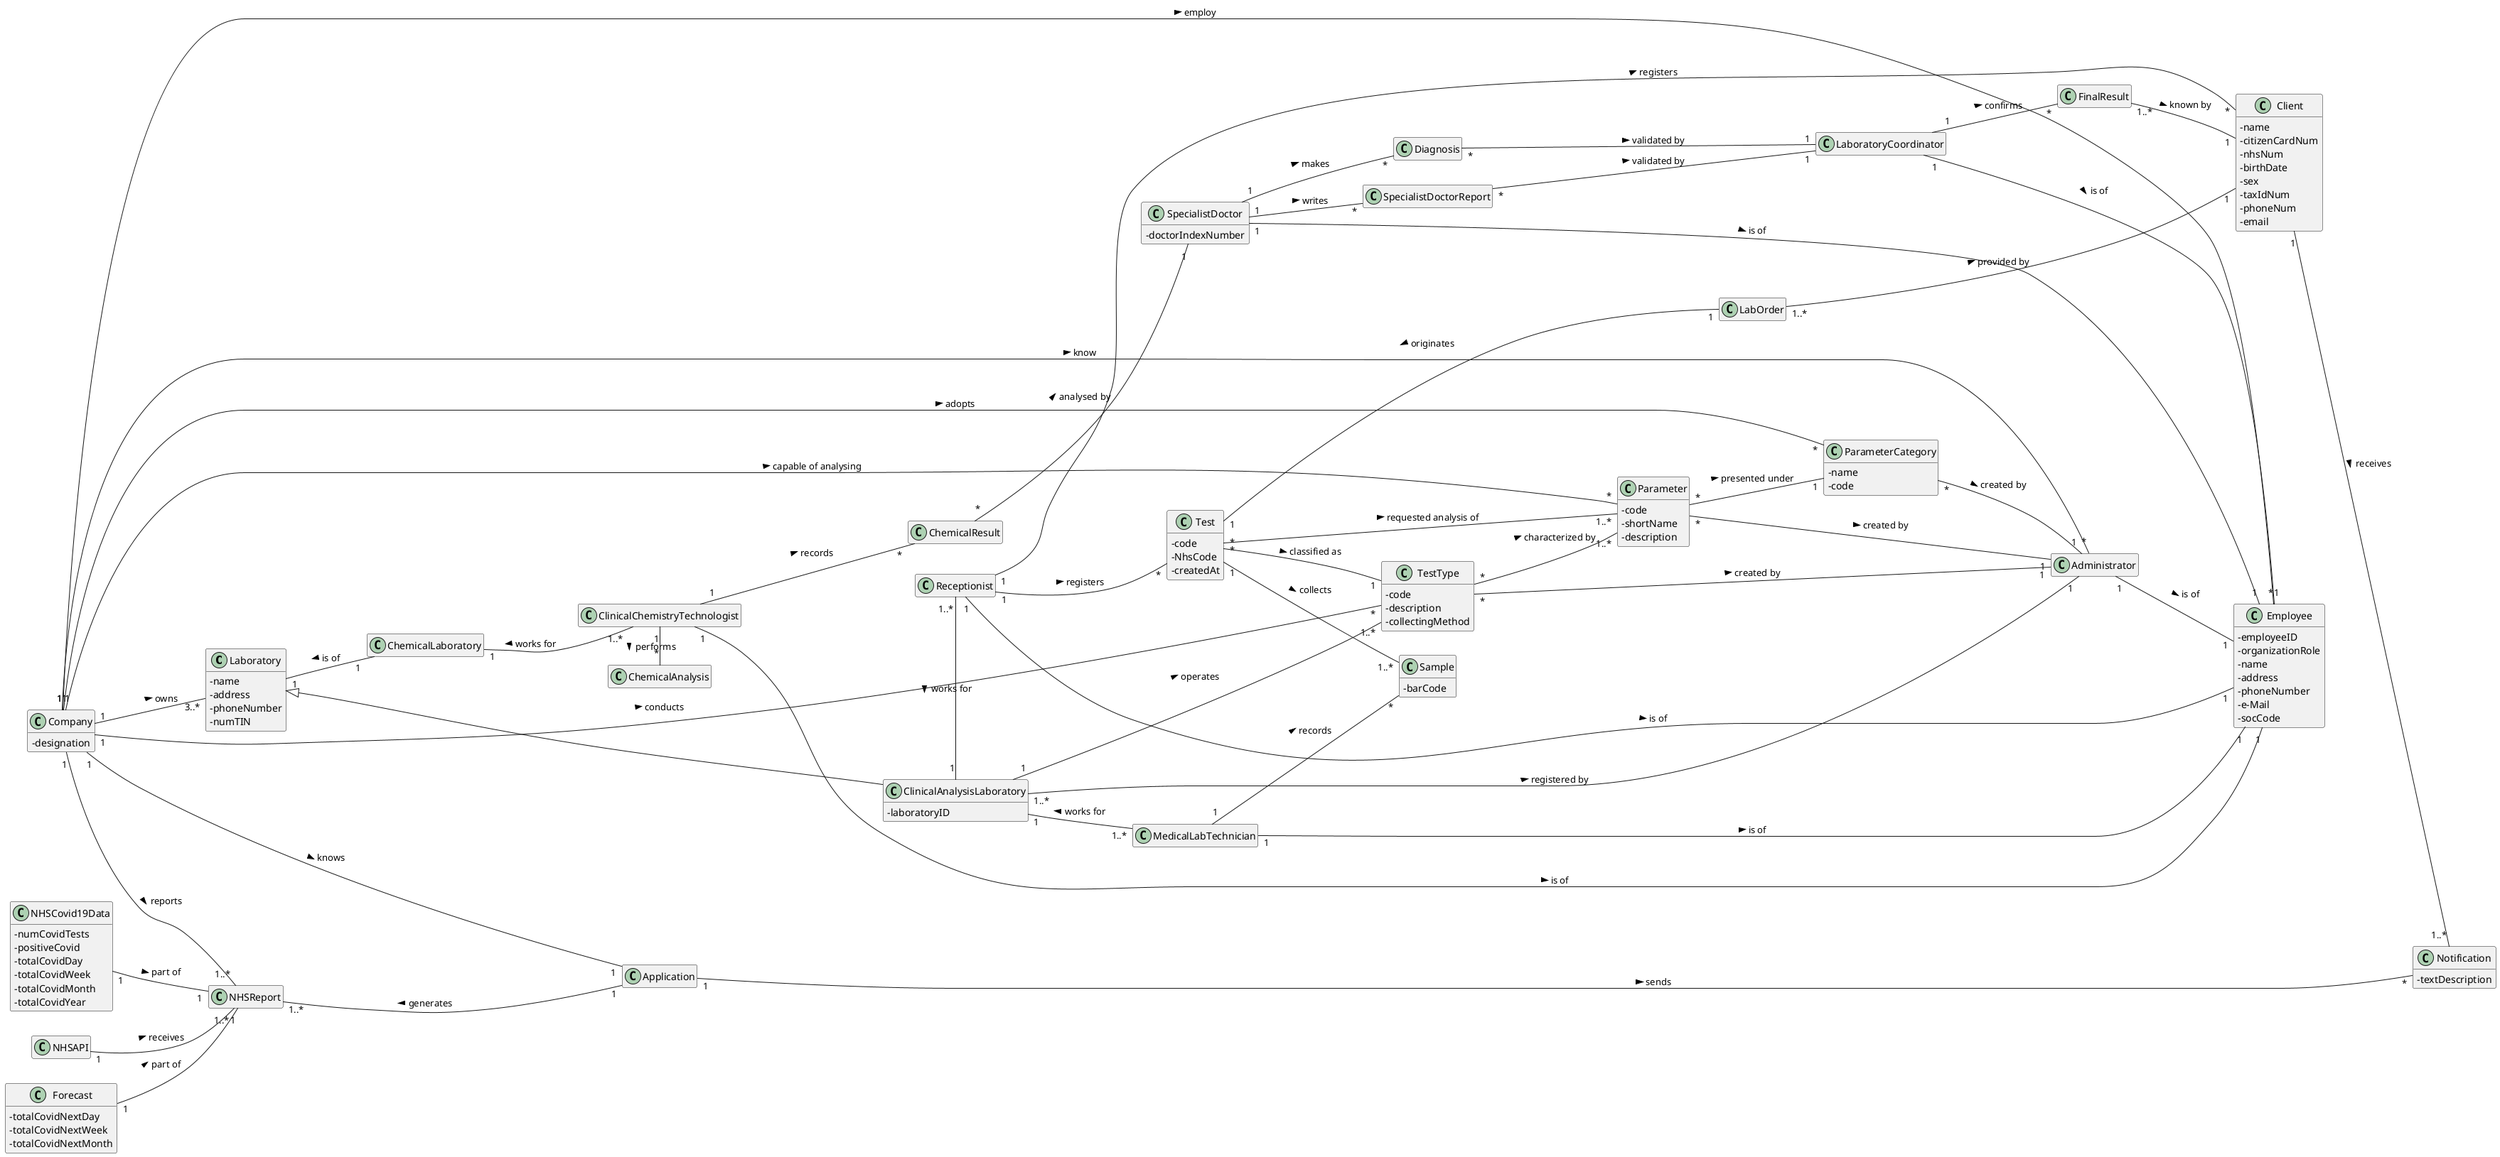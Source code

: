 @startuml

/'Adicionei Cliente <-> Resultado'/


skinparam classAttributeIconSize 0
hide empty methods
hide empty attributes
left to right direction

class Laboratory {
- name
- address
- phoneNumber
- numTIN
}

class Employee {
- employeeID
- organizationRole
- name
- address
- phoneNumber
- e-Mail
- socCode
}

class Test {
- code
- NhsCode
- createdAt
}

class Sample{
- barCode
}

class FinalResult{}
class ChemicalResult{}
/'class ClinicalResult{}'/
class Diagnosis{}
class Parameter{
- code
- shortName
- description
}
class Notification{
- textDescription
}
/'class Courier{}'/
class SpecialistDoctorReport{}
class NHSReport{}
class Forecast{
- totalCovidNextDay
- totalCovidNextWeek
- totalCovidNextMonth
}

class NHSCovid19Data{
- numCovidTests
- positiveCovid
- totalCovidDay
- totalCovidWeek
- totalCovidMonth
- totalCovidYear
}

class Client{
- name
- citizenCardNum
- nhsNum
- birthDate
- sex
- taxIdNum
- phoneNum
- email
}
class Administrator{}

/'class Doctor{}'/
class Receptionist{}

class MedicalLabTechnician{}

class ClinicalChemistryTechnologist{}

class SpecialistDoctor{
- doctorIndexNumber
}

class LaboratoryCoordinator{}

class ClinicalAnalysisLaboratory{
- laboratoryID
}

class ChemicalLaboratory{}

class Application{}
class ChemicalAnalysis{}
/'class ClinicalAnalysis{}'/
class TestType{
- code
- description
- collectingMethod
}
class ParameterCategory{
- name
- code
}
/'
class Covid19Test{
}
class BloodTest{

}

class OtherTest{
}
'/

class Company{
- designation
}

/'class NHS{}'/
class NHSAPI{}
/'class ExternalModule{}'/

class LabOrder{}


/'LAYOUT PURPOSES'/
together {
class ChemicalLaboratory
class ClinicalAnalysisLaboratory
class ChemicalAnalysis
class Test
}

/'LAYOUT PURPOSES'/

Laboratory -[hidden]-> ChemicalLaboratory
Laboratory -[hidden]-> ClinicalAnalysisLaboratory


/'Company -[hidden]--> ChemicalLaboratory'/
Laboratory -[hidden]down-> Company


Test -[hidden]-> Receptionist
ClinicalAnalysisLaboratory -[hidden]-> Receptionist

/'Company -[hidden]--> ClinicalAnalysisLaboratory'/
/'ChemicalLaboratory -[hidden]down-|> ClinicalAnalysisLaboratory'/
MedicalLabTechnician -[hidden]up-|> ClinicalAnalysisLaboratory
ClinicalAnalysisLaboratory -[hidden]up-> Application
ClinicalAnalysisLaboratory -[hidden]left-|> Receptionist
/'Receptionist -[hidden]left-|> Test'/

ClinicalChemistryTechnologist -[hidden]up-|> ChemicalLaboratory
NHSReport -[hidden]down-|> Application

/' ACRESCENTEI AQUI AO RETIRAR TEST REQUESTED BY CLIENT '/
NHSReport -[hidden]up-|> Company

/'ACRESCENTEI ISTO PARA O NHSAPI FICAR EM BAIXO DO Covid19Data'/
NHSAPI -[hidden]down-|> NHSReport

/'Receptionist -[hidden]up-|> Client'/
Employee -[hidden]right-|> Company

together {
class Diagnosis
class SpecialistDoctorReport
}

/'LabOrder -[hidden]down-> Client'/
Diagnosis -[hidden]right-> SpecialistDoctorReport


/' END OF LAYOUT PURPOSES '/

Laboratory <|-- ClinicalAnalysisLaboratory
ChemicalLaboratory "1" -- "1" Laboratory : is of >
Company "1" -- "3..*" Laboratory : owns >
/'ClinicalAnalysisLaboratory "1" -- "1" Laboratory : is of >'/






Employee "*" - "1" Company : employ <
Receptionist "1" -- "1" Employee : is of >
MedicalLabTechnician "1" -- "1" Employee : is of >
ClinicalChemistryTechnologist "1" -- "1" Employee : is of >
SpecialistDoctor "1" -- "1" Employee : is of >
LaboratoryCoordinator "1" -- "1" Employee : is of >
Administrator "1" -- "1" Employee : is of >
Company "1" -- "*" Parameter : capable of analysing >
Company "1" -- "*" TestType : conducts >
Company "1" -- "*" Administrator : know >
Company "1" -- "*" ParameterCategory : adopts >
/'Company "1" -- "1" ChemicalLaboratory : owns >'/
/'Company "1" -- "1..*" ClinicalAnalysisLaboratory : owns >'/
Company "1" -- "1..*" NHSReport : reports >
Parameter "*" -- "1" ParameterCategory : presented under >
/'ACRESCENTEI LINHA ABAIXO'/
Parameter "*" -- "1" Administrator : created by >
TestType "*" -- "1" Administrator : created by >
ParameterCategory "*" -- "1" Administrator : created by >
/'RETIREI A LINHA ABAIXO TEST IS REQUESTED BY CLIENT'/
/'Test "*" -- "1" Client : requested by >'/
/'Test -- Application : is known by >'/
Test "*" -- "1" TestType : classified as >
Test "1" -- "1..*" Sample : collects >
Test "*" -- "1..*" Parameter : requested analysis of >
/'PROFFESSOR CORREÇÃO'/
/'Test "*" --- "1..*" MedicalLabTechnician : registered locally by >'/
Test "1" --- "1" LabOrder : originates <
LabOrder "1..*" --- "1" Client : provided by >
Receptionist "1" -- "*" Client : registers >
Receptionist "1" -- "*" Test : registers >
/'PERGUNTAR CLIENTE LINHA ABAIXO'/
Receptionist "1..*" - "1" ClinicalAnalysisLaboratory : works for >
/'MedicalLabTechnician "1" -- "*" Sample : collects >'/
MedicalLabTechnician "1..*" -- "1" ClinicalAnalysisLaboratory : works for >
MedicalLabTechnician "1" -- "*" Sample : records >
/'Sample -- Application : is known >'/
/'Sample "*" -- "1" ChemicalLaboratory : sent to >'/
ClinicalChemistryTechnologist "1..*" -- "1" ChemicalLaboratory : works for >
/'ClinicalChemistryTechnologist "1" -- "*" Sample : receives >'/
ClinicalChemistryTechnologist "1" - "*" ChemicalAnalysis : performs >
ClinicalChemistryTechnologist "1" -- "*" ChemicalResult : records >
/'LabOrder -- Doctor : prescribed by >'/
ChemicalResult "*" -- "1" SpecialistDoctor : analysed by >
SpecialistDoctor "1" -- "*" Diagnosis : makes >
SpecialistDoctor "1" -- "*" SpecialistDoctorReport : writes >
/'SpecialistDoctorReport -- Client : delivered to >'/
/'SpecialistDoctorReport -- Application : known by >'/
SpecialistDoctorReport "*" -- "1" LaboratoryCoordinator : validated by >
/'ClinicalResult -- Application : known by >'/
/'ClinicalResult -- LaboratoryCoordinator : validated by >'/
Diagnosis "*" --- "1" LaboratoryCoordinator : validated by >
LaboratoryCoordinator "1" -- "*" FinalResult : confirms >
Client "1" -- "1..*" Notification : receives >
FinalResult "1..*" -- "1" Client : known by >
/'Result -- MedicalLabTechnician : known by >'/
/'Result -- ClinicalChemistryTechnologist : known by >'/
/'Result -- SpecialistDoctor : known by >'/
/'Result -- LaboratoryCoordinator : known by >'/
NHSAPI "1" -- "1..*" NHSReport : receives >
Application "1" --- "1..*" NHSReport : generates >
NHSCovid19Data "1" -- "1" NHSReport : part of >
Forecast "1" -- "1" NHSReport : part of >
/'Covid19Test "*" -- "1" TestType : part of >'/
/'Covid19Test "*" -- "1" Parameter : characterized by >'/
/'BloodTest "*" -- "1" TestType : part of >'/
/'BloodTest "*" -- "3..*" Parameter : characterized by >'/
/'Application "1" - "*" TestType : supports >'/
Application "1" -- "1" Company : knows <
Application "1" - "*" Notification : sends >
/'OtherTest "*" -- "1" TestType : part of >'/
/'OtherTest "*" -- "1..*" Parameter : characterized by >'/

TestType "*" -- "1..*" Parameter : characterized by >

ClinicalAnalysisLaboratory "1..*" -- "1" Administrator : registered by >

/' US8 '/
ClinicalAnalysisLaboratory "1" -- "1..*" TestType : operates >


/'Changed specialist doctor diagnosis line 244 and 251 cause its implicit by specialist doc report'/













@enduml